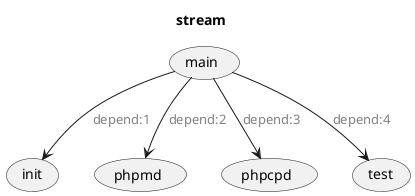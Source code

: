 
        @startuml
        
            title stream
        skinparam arrowFontColor Grey
        
            (main)
            
            (main) --> (init) : depend:1
            (main) --> (phpmd) : depend:2
            (main) --> (phpcpd) : depend:3
            (main) --> (test) : depend:4
            (init)
            
            (test)
            
            (phpmd)
            
            (phpcpd)
            
        @enduml
    